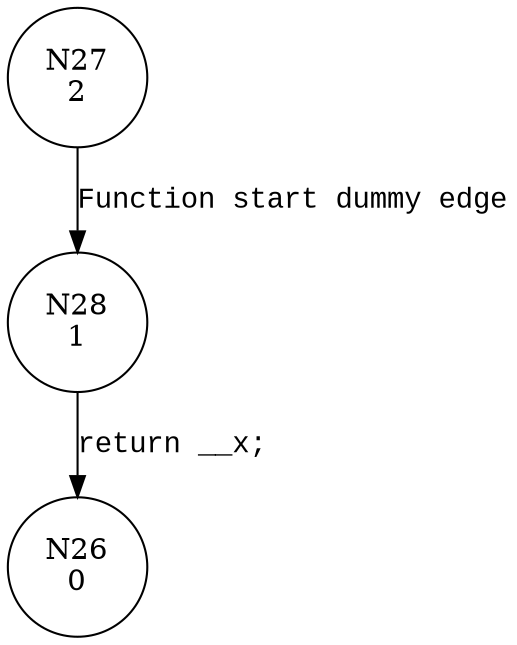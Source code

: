 digraph __uint64_identity {
27 [shape="circle" label="N27\n2"]
28 [shape="circle" label="N28\n1"]
26 [shape="circle" label="N26\n0"]
27 -> 28 [label="Function start dummy edge" fontname="Courier New"]
28 -> 26 [label="return __x;" fontname="Courier New"]
}